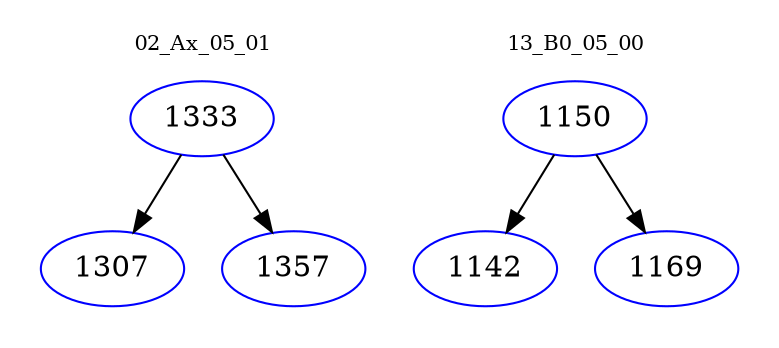 digraph{
subgraph cluster_0 {
color = white
label = "02_Ax_05_01";
fontsize=10;
T0_1333 [label="1333", color="blue"]
T0_1333 -> T0_1307 [color="black"]
T0_1307 [label="1307", color="blue"]
T0_1333 -> T0_1357 [color="black"]
T0_1357 [label="1357", color="blue"]
}
subgraph cluster_1 {
color = white
label = "13_B0_05_00";
fontsize=10;
T1_1150 [label="1150", color="blue"]
T1_1150 -> T1_1142 [color="black"]
T1_1142 [label="1142", color="blue"]
T1_1150 -> T1_1169 [color="black"]
T1_1169 [label="1169", color="blue"]
}
}

